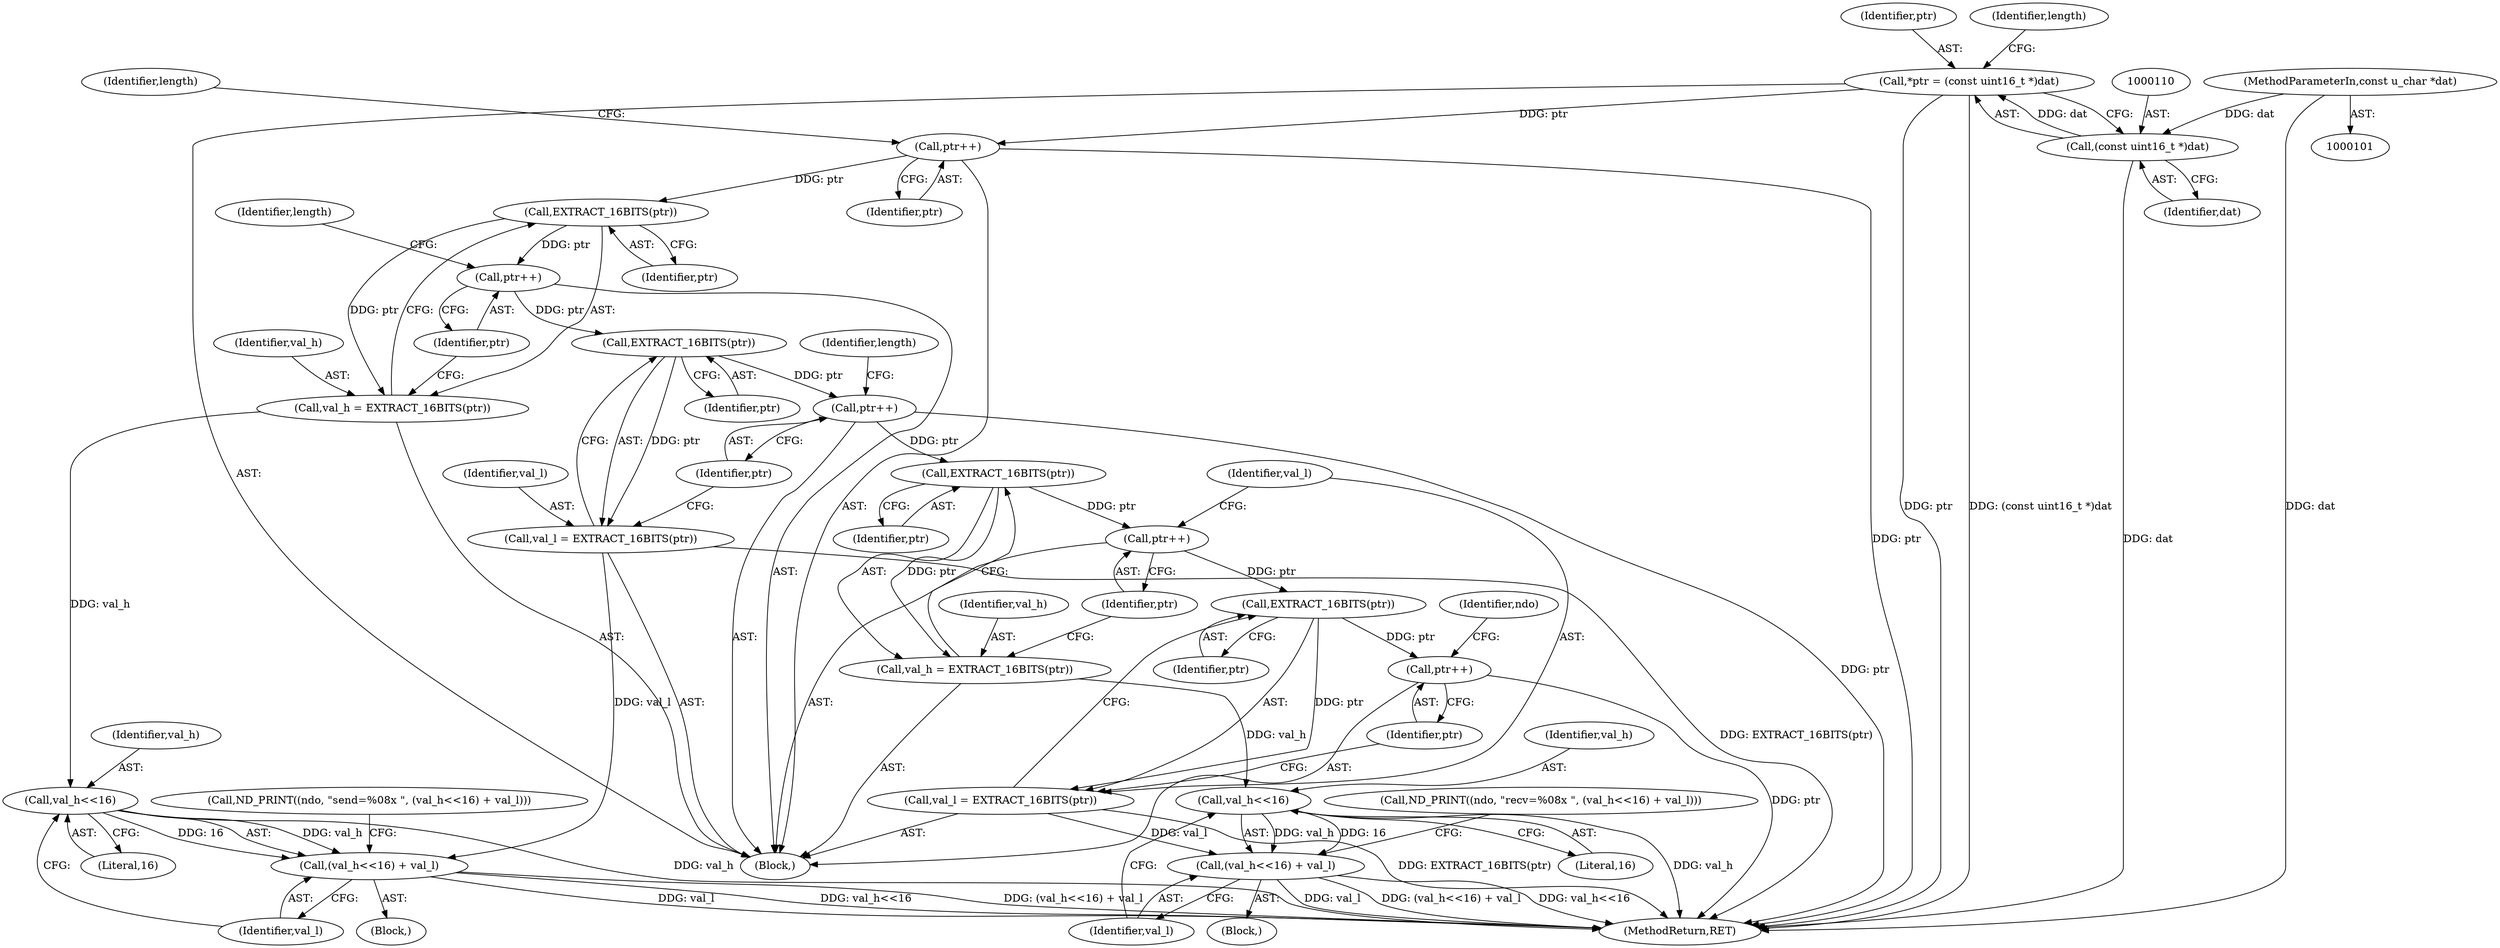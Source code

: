 digraph "0_tcpdump_cc4a7391c616be7a64ed65742ef9ed3f106eb165@pointer" {
"1000141" [label="(Call,EXTRACT_16BITS(ptr))"];
"1000124" [label="(Call,ptr++)"];
"1000107" [label="(Call,*ptr = (const uint16_t *)dat)"];
"1000109" [label="(Call,(const uint16_t *)dat)"];
"1000103" [label="(MethodParameterIn,const u_char *dat)"];
"1000139" [label="(Call,val_h = EXTRACT_16BITS(ptr))"];
"1000163" [label="(Call,val_h<<16)"];
"1000162" [label="(Call,(val_h<<16) + val_l)"];
"1000143" [label="(Call,ptr++)"];
"1000150" [label="(Call,EXTRACT_16BITS(ptr))"];
"1000148" [label="(Call,val_l = EXTRACT_16BITS(ptr))"];
"1000152" [label="(Call,ptr++)"];
"1000179" [label="(Call,EXTRACT_16BITS(ptr))"];
"1000177" [label="(Call,val_h = EXTRACT_16BITS(ptr))"];
"1000195" [label="(Call,val_h<<16)"];
"1000194" [label="(Call,(val_h<<16) + val_l)"];
"1000181" [label="(Call,ptr++)"];
"1000185" [label="(Call,EXTRACT_16BITS(ptr))"];
"1000183" [label="(Call,val_l = EXTRACT_16BITS(ptr))"];
"1000187" [label="(Call,ptr++)"];
"1000142" [label="(Identifier,ptr)"];
"1000189" [label="(Call,ND_PRINT((ndo, \"recv=%08x \", (val_h<<16) + val_l)))"];
"1000148" [label="(Call,val_l = EXTRACT_16BITS(ptr))"];
"1000195" [label="(Call,val_h<<16)"];
"1000185" [label="(Call,EXTRACT_16BITS(ptr))"];
"1000182" [label="(Identifier,ptr)"];
"1000163" [label="(Call,val_h<<16)"];
"1000149" [label="(Identifier,val_l)"];
"1000109" [label="(Call,(const uint16_t *)dat)"];
"1000196" [label="(Identifier,val_h)"];
"1000155" [label="(Identifier,length)"];
"1000179" [label="(Call,EXTRACT_16BITS(ptr))"];
"1000139" [label="(Call,val_h = EXTRACT_16BITS(ptr))"];
"1000108" [label="(Identifier,ptr)"];
"1000166" [label="(Identifier,val_l)"];
"1000152" [label="(Call,ptr++)"];
"1000192" [label="(Block,)"];
"1000140" [label="(Identifier,val_h)"];
"1000162" [label="(Call,(val_h<<16) + val_l)"];
"1000187" [label="(Call,ptr++)"];
"1000178" [label="(Identifier,val_h)"];
"1000180" [label="(Identifier,ptr)"];
"1000181" [label="(Call,ptr++)"];
"1000151" [label="(Identifier,ptr)"];
"1000125" [label="(Identifier,ptr)"];
"1000186" [label="(Identifier,ptr)"];
"1000177" [label="(Call,val_h = EXTRACT_16BITS(ptr))"];
"1000144" [label="(Identifier,ptr)"];
"1000153" [label="(Identifier,ptr)"];
"1000143" [label="(Call,ptr++)"];
"1000107" [label="(Call,*ptr = (const uint16_t *)dat)"];
"1000116" [label="(Identifier,length)"];
"1000160" [label="(Block,)"];
"1000150" [label="(Call,EXTRACT_16BITS(ptr))"];
"1000164" [label="(Identifier,val_h)"];
"1000127" [label="(Identifier,length)"];
"1000165" [label="(Literal,16)"];
"1000199" [label="(MethodReturn,RET)"];
"1000146" [label="(Identifier,length)"];
"1000141" [label="(Call,EXTRACT_16BITS(ptr))"];
"1000198" [label="(Identifier,val_l)"];
"1000105" [label="(Block,)"];
"1000194" [label="(Call,(val_h<<16) + val_l)"];
"1000184" [label="(Identifier,val_l)"];
"1000191" [label="(Identifier,ndo)"];
"1000103" [label="(MethodParameterIn,const u_char *dat)"];
"1000124" [label="(Call,ptr++)"];
"1000183" [label="(Call,val_l = EXTRACT_16BITS(ptr))"];
"1000157" [label="(Call,ND_PRINT((ndo, \"send=%08x \", (val_h<<16) + val_l)))"];
"1000111" [label="(Identifier,dat)"];
"1000188" [label="(Identifier,ptr)"];
"1000197" [label="(Literal,16)"];
"1000141" -> "1000139"  [label="AST: "];
"1000141" -> "1000142"  [label="CFG: "];
"1000142" -> "1000141"  [label="AST: "];
"1000139" -> "1000141"  [label="CFG: "];
"1000141" -> "1000139"  [label="DDG: ptr"];
"1000124" -> "1000141"  [label="DDG: ptr"];
"1000141" -> "1000143"  [label="DDG: ptr"];
"1000124" -> "1000105"  [label="AST: "];
"1000124" -> "1000125"  [label="CFG: "];
"1000125" -> "1000124"  [label="AST: "];
"1000127" -> "1000124"  [label="CFG: "];
"1000124" -> "1000199"  [label="DDG: ptr"];
"1000107" -> "1000124"  [label="DDG: ptr"];
"1000107" -> "1000105"  [label="AST: "];
"1000107" -> "1000109"  [label="CFG: "];
"1000108" -> "1000107"  [label="AST: "];
"1000109" -> "1000107"  [label="AST: "];
"1000116" -> "1000107"  [label="CFG: "];
"1000107" -> "1000199"  [label="DDG: ptr"];
"1000107" -> "1000199"  [label="DDG: (const uint16_t *)dat"];
"1000109" -> "1000107"  [label="DDG: dat"];
"1000109" -> "1000111"  [label="CFG: "];
"1000110" -> "1000109"  [label="AST: "];
"1000111" -> "1000109"  [label="AST: "];
"1000109" -> "1000199"  [label="DDG: dat"];
"1000103" -> "1000109"  [label="DDG: dat"];
"1000103" -> "1000101"  [label="AST: "];
"1000103" -> "1000199"  [label="DDG: dat"];
"1000139" -> "1000105"  [label="AST: "];
"1000140" -> "1000139"  [label="AST: "];
"1000144" -> "1000139"  [label="CFG: "];
"1000139" -> "1000163"  [label="DDG: val_h"];
"1000163" -> "1000162"  [label="AST: "];
"1000163" -> "1000165"  [label="CFG: "];
"1000164" -> "1000163"  [label="AST: "];
"1000165" -> "1000163"  [label="AST: "];
"1000166" -> "1000163"  [label="CFG: "];
"1000163" -> "1000199"  [label="DDG: val_h"];
"1000163" -> "1000162"  [label="DDG: val_h"];
"1000163" -> "1000162"  [label="DDG: 16"];
"1000162" -> "1000160"  [label="AST: "];
"1000162" -> "1000166"  [label="CFG: "];
"1000166" -> "1000162"  [label="AST: "];
"1000157" -> "1000162"  [label="CFG: "];
"1000162" -> "1000199"  [label="DDG: val_l"];
"1000162" -> "1000199"  [label="DDG: val_h<<16"];
"1000162" -> "1000199"  [label="DDG: (val_h<<16) + val_l"];
"1000148" -> "1000162"  [label="DDG: val_l"];
"1000143" -> "1000105"  [label="AST: "];
"1000143" -> "1000144"  [label="CFG: "];
"1000144" -> "1000143"  [label="AST: "];
"1000146" -> "1000143"  [label="CFG: "];
"1000143" -> "1000150"  [label="DDG: ptr"];
"1000150" -> "1000148"  [label="AST: "];
"1000150" -> "1000151"  [label="CFG: "];
"1000151" -> "1000150"  [label="AST: "];
"1000148" -> "1000150"  [label="CFG: "];
"1000150" -> "1000148"  [label="DDG: ptr"];
"1000150" -> "1000152"  [label="DDG: ptr"];
"1000148" -> "1000105"  [label="AST: "];
"1000149" -> "1000148"  [label="AST: "];
"1000153" -> "1000148"  [label="CFG: "];
"1000148" -> "1000199"  [label="DDG: EXTRACT_16BITS(ptr)"];
"1000152" -> "1000105"  [label="AST: "];
"1000152" -> "1000153"  [label="CFG: "];
"1000153" -> "1000152"  [label="AST: "];
"1000155" -> "1000152"  [label="CFG: "];
"1000152" -> "1000199"  [label="DDG: ptr"];
"1000152" -> "1000179"  [label="DDG: ptr"];
"1000179" -> "1000177"  [label="AST: "];
"1000179" -> "1000180"  [label="CFG: "];
"1000180" -> "1000179"  [label="AST: "];
"1000177" -> "1000179"  [label="CFG: "];
"1000179" -> "1000177"  [label="DDG: ptr"];
"1000179" -> "1000181"  [label="DDG: ptr"];
"1000177" -> "1000105"  [label="AST: "];
"1000178" -> "1000177"  [label="AST: "];
"1000182" -> "1000177"  [label="CFG: "];
"1000177" -> "1000195"  [label="DDG: val_h"];
"1000195" -> "1000194"  [label="AST: "];
"1000195" -> "1000197"  [label="CFG: "];
"1000196" -> "1000195"  [label="AST: "];
"1000197" -> "1000195"  [label="AST: "];
"1000198" -> "1000195"  [label="CFG: "];
"1000195" -> "1000199"  [label="DDG: val_h"];
"1000195" -> "1000194"  [label="DDG: val_h"];
"1000195" -> "1000194"  [label="DDG: 16"];
"1000194" -> "1000192"  [label="AST: "];
"1000194" -> "1000198"  [label="CFG: "];
"1000198" -> "1000194"  [label="AST: "];
"1000189" -> "1000194"  [label="CFG: "];
"1000194" -> "1000199"  [label="DDG: (val_h<<16) + val_l"];
"1000194" -> "1000199"  [label="DDG: val_h<<16"];
"1000194" -> "1000199"  [label="DDG: val_l"];
"1000183" -> "1000194"  [label="DDG: val_l"];
"1000181" -> "1000105"  [label="AST: "];
"1000181" -> "1000182"  [label="CFG: "];
"1000182" -> "1000181"  [label="AST: "];
"1000184" -> "1000181"  [label="CFG: "];
"1000181" -> "1000185"  [label="DDG: ptr"];
"1000185" -> "1000183"  [label="AST: "];
"1000185" -> "1000186"  [label="CFG: "];
"1000186" -> "1000185"  [label="AST: "];
"1000183" -> "1000185"  [label="CFG: "];
"1000185" -> "1000183"  [label="DDG: ptr"];
"1000185" -> "1000187"  [label="DDG: ptr"];
"1000183" -> "1000105"  [label="AST: "];
"1000184" -> "1000183"  [label="AST: "];
"1000188" -> "1000183"  [label="CFG: "];
"1000183" -> "1000199"  [label="DDG: EXTRACT_16BITS(ptr)"];
"1000187" -> "1000105"  [label="AST: "];
"1000187" -> "1000188"  [label="CFG: "];
"1000188" -> "1000187"  [label="AST: "];
"1000191" -> "1000187"  [label="CFG: "];
"1000187" -> "1000199"  [label="DDG: ptr"];
}
